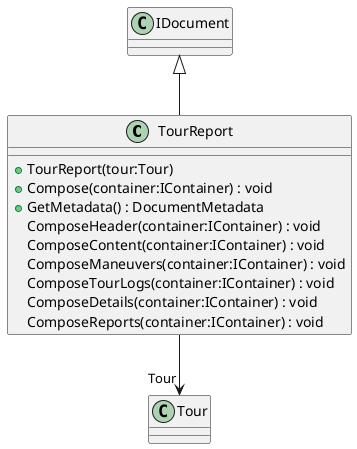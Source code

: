 @startuml
class TourReport {
    + TourReport(tour:Tour)
    + Compose(container:IContainer) : void
    + GetMetadata() : DocumentMetadata
    ComposeHeader(container:IContainer) : void
    ComposeContent(container:IContainer) : void
    ComposeManeuvers(container:IContainer) : void
    ComposeTourLogs(container:IContainer) : void
    ComposeDetails(container:IContainer) : void
    ComposeReports(container:IContainer) : void
}
IDocument <|-- TourReport
TourReport --> "Tour" Tour
@enduml
